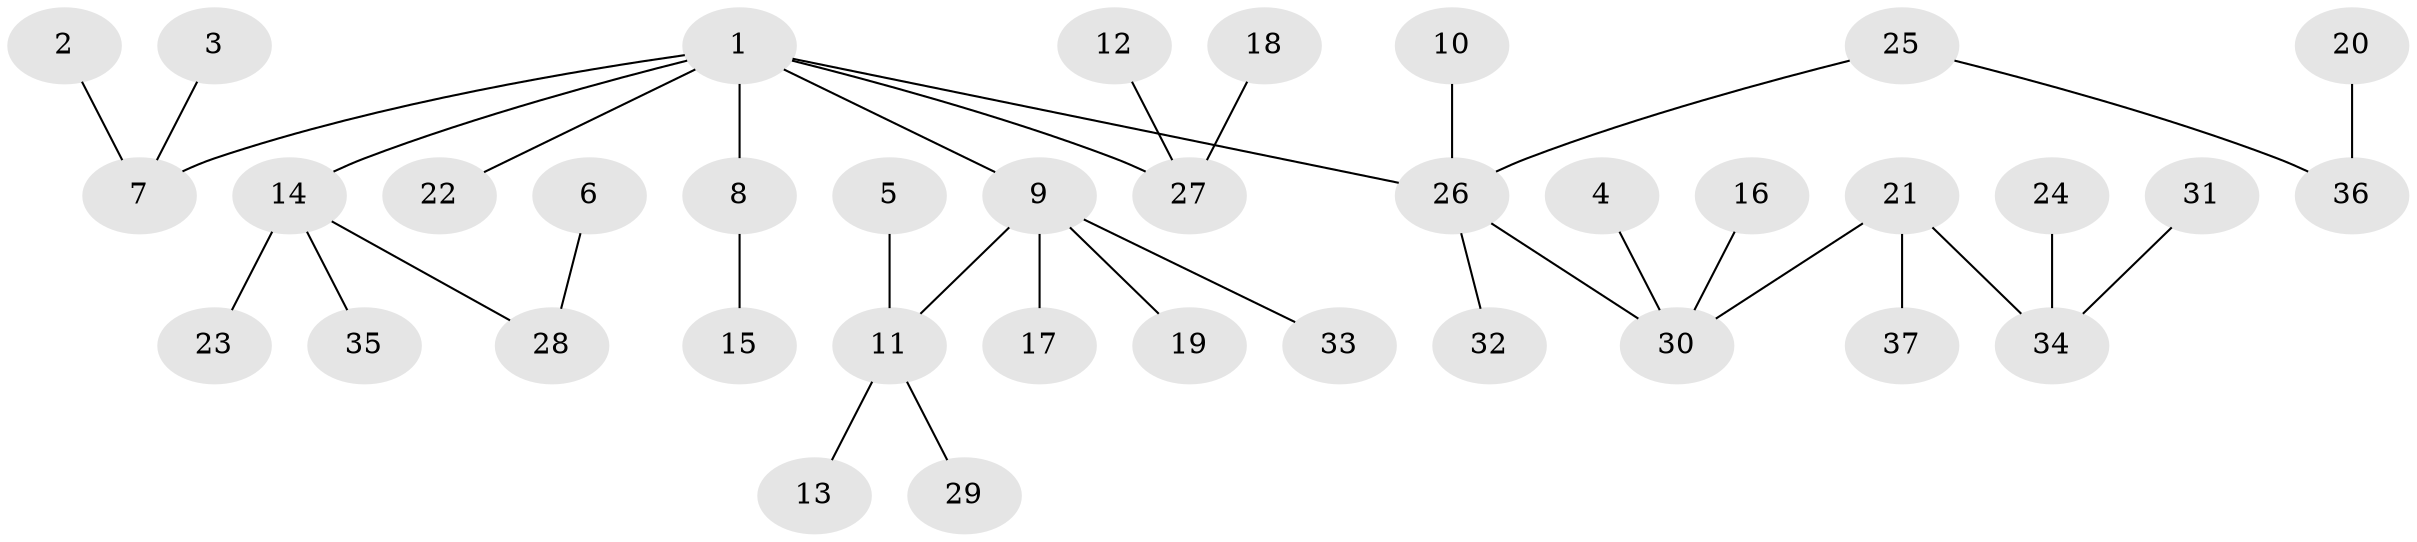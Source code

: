 // original degree distribution, {4: 0.0684931506849315, 7: 0.0136986301369863, 2: 0.273972602739726, 5: 0.0410958904109589, 3: 0.1232876712328767, 1: 0.4794520547945205}
// Generated by graph-tools (version 1.1) at 2025/50/03/09/25 03:50:16]
// undirected, 37 vertices, 36 edges
graph export_dot {
graph [start="1"]
  node [color=gray90,style=filled];
  1;
  2;
  3;
  4;
  5;
  6;
  7;
  8;
  9;
  10;
  11;
  12;
  13;
  14;
  15;
  16;
  17;
  18;
  19;
  20;
  21;
  22;
  23;
  24;
  25;
  26;
  27;
  28;
  29;
  30;
  31;
  32;
  33;
  34;
  35;
  36;
  37;
  1 -- 7 [weight=1.0];
  1 -- 8 [weight=1.0];
  1 -- 9 [weight=1.0];
  1 -- 14 [weight=1.0];
  1 -- 22 [weight=1.0];
  1 -- 26 [weight=1.0];
  1 -- 27 [weight=1.0];
  2 -- 7 [weight=1.0];
  3 -- 7 [weight=1.0];
  4 -- 30 [weight=1.0];
  5 -- 11 [weight=1.0];
  6 -- 28 [weight=1.0];
  8 -- 15 [weight=1.0];
  9 -- 11 [weight=1.0];
  9 -- 17 [weight=1.0];
  9 -- 19 [weight=1.0];
  9 -- 33 [weight=1.0];
  10 -- 26 [weight=1.0];
  11 -- 13 [weight=1.0];
  11 -- 29 [weight=1.0];
  12 -- 27 [weight=1.0];
  14 -- 23 [weight=1.0];
  14 -- 28 [weight=1.0];
  14 -- 35 [weight=1.0];
  16 -- 30 [weight=1.0];
  18 -- 27 [weight=1.0];
  20 -- 36 [weight=1.0];
  21 -- 30 [weight=1.0];
  21 -- 34 [weight=1.0];
  21 -- 37 [weight=1.0];
  24 -- 34 [weight=1.0];
  25 -- 26 [weight=1.0];
  25 -- 36 [weight=1.0];
  26 -- 30 [weight=1.0];
  26 -- 32 [weight=1.0];
  31 -- 34 [weight=1.0];
}
